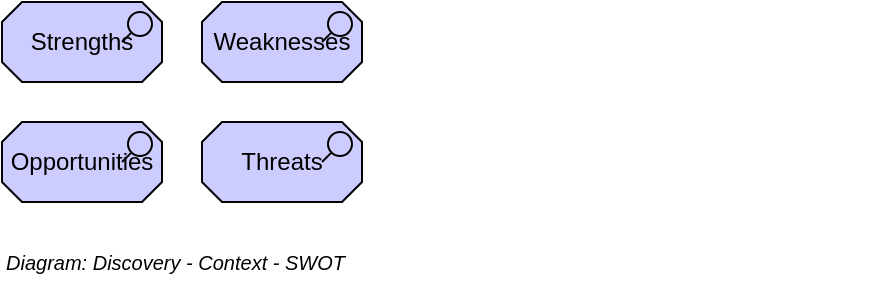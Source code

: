 <mxfile version="18.0.2" type="google"><diagram id="HjKl-qTc9dyspEzf5I9N" name="Analysis/SWOT"><mxGraphModel grid="1" page="1" gridSize="10" guides="1" tooltips="1" connect="1" arrows="1" fold="1" pageScale="1" pageWidth="827" pageHeight="1169" math="0" shadow="0"><root><mxCell id="QzWCF4BnnYIP3Ul1nSP2-0"/><mxCell id="-xiIodlavgcaSKho0Enw-1" value="Title/Diagram" style="" parent="QzWCF4BnnYIP3Ul1nSP2-0"/><mxCell id="2EH9Oj4j9fTIFaOH_tRJ-0" value="&lt;i style=&quot;font-size: 10px;&quot;&gt;Diagram: Discovery - Context - SWOT&lt;/i&gt;" style="text;html=1;strokeColor=none;fillColor=none;align=left;verticalAlign=middle;whiteSpace=wrap;rounded=0;fontSize=10;" vertex="1" parent="-xiIodlavgcaSKho0Enw-1"><mxGeometry x="120" y="340" width="440" height="20" as="geometry"/></mxCell><mxCell id="-xiIodlavgcaSKho0Enw-0" value="Archimate" style="" parent="QzWCF4BnnYIP3Ul1nSP2-0"/><mxCell id="-xiIodlavgcaSKho0Enw-2" value="Strengths" style="html=1;outlineConnect=0;whiteSpace=wrap;fillColor=#CCCCFF;strokeColor=#000000;shape=mxgraph.archimate3.application;appType=assess;archiType=oct;fontSize=12;" vertex="1" parent="-xiIodlavgcaSKho0Enw-0"><mxGeometry x="120" y="220" width="80" height="40" as="geometry"/></mxCell><mxCell id="-xiIodlavgcaSKho0Enw-3" value="Opportunities" style="html=1;outlineConnect=0;whiteSpace=wrap;fillColor=#CCCCFF;strokeColor=#000000;shape=mxgraph.archimate3.application;appType=assess;archiType=oct;fontSize=12;" vertex="1" parent="-xiIodlavgcaSKho0Enw-0"><mxGeometry x="120" y="280" width="80" height="40" as="geometry"/></mxCell><mxCell id="-xiIodlavgcaSKho0Enw-4" value="Weaknesses" style="html=1;outlineConnect=0;whiteSpace=wrap;fillColor=#CCCCFF;strokeColor=#000000;shape=mxgraph.archimate3.application;appType=assess;archiType=oct;fontSize=12;" vertex="1" parent="-xiIodlavgcaSKho0Enw-0"><mxGeometry x="220" y="220" width="80" height="40" as="geometry"/></mxCell><mxCell id="-xiIodlavgcaSKho0Enw-5" value="Threats" style="html=1;outlineConnect=0;whiteSpace=wrap;fillColor=#CCCCFF;strokeColor=#000000;shape=mxgraph.archimate3.application;appType=assess;archiType=oct;fontSize=12;" vertex="1" parent="-xiIodlavgcaSKho0Enw-0"><mxGeometry x="220" y="280" width="80" height="40" as="geometry"/></mxCell></root></mxGraphModel></diagram></mxfile>